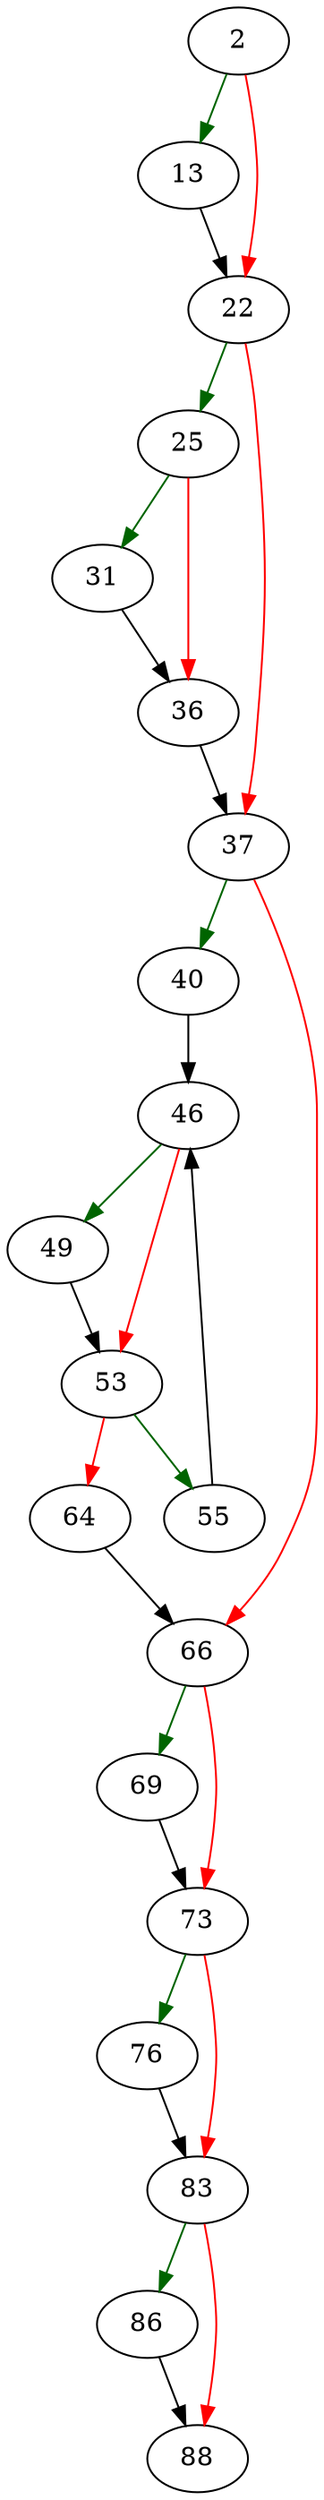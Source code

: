 strict digraph "sqlite3_expert_new" {
	// Node definitions.
	2 [entry=true];
	13;
	22;
	25;
	37;
	31;
	36;
	40;
	66;
	46;
	49;
	53;
	55;
	64;
	69;
	73;
	76;
	83;
	86;
	88;

	// Edge definitions.
	2 -> 13 [
		color=darkgreen
		cond=true
	];
	2 -> 22 [
		color=red
		cond=false
	];
	13 -> 22;
	22 -> 25 [
		color=darkgreen
		cond=true
	];
	22 -> 37 [
		color=red
		cond=false
	];
	25 -> 31 [
		color=darkgreen
		cond=true
	];
	25 -> 36 [
		color=red
		cond=false
	];
	37 -> 40 [
		color=darkgreen
		cond=true
	];
	37 -> 66 [
		color=red
		cond=false
	];
	31 -> 36;
	36 -> 37;
	40 -> 46;
	66 -> 69 [
		color=darkgreen
		cond=true
	];
	66 -> 73 [
		color=red
		cond=false
	];
	46 -> 49 [
		color=darkgreen
		cond=true
	];
	46 -> 53 [
		color=red
		cond=false
	];
	49 -> 53;
	53 -> 55 [
		color=darkgreen
		cond=true
	];
	53 -> 64 [
		color=red
		cond=false
	];
	55 -> 46;
	64 -> 66;
	69 -> 73;
	73 -> 76 [
		color=darkgreen
		cond=true
	];
	73 -> 83 [
		color=red
		cond=false
	];
	76 -> 83;
	83 -> 86 [
		color=darkgreen
		cond=true
	];
	83 -> 88 [
		color=red
		cond=false
	];
	86 -> 88;
}
